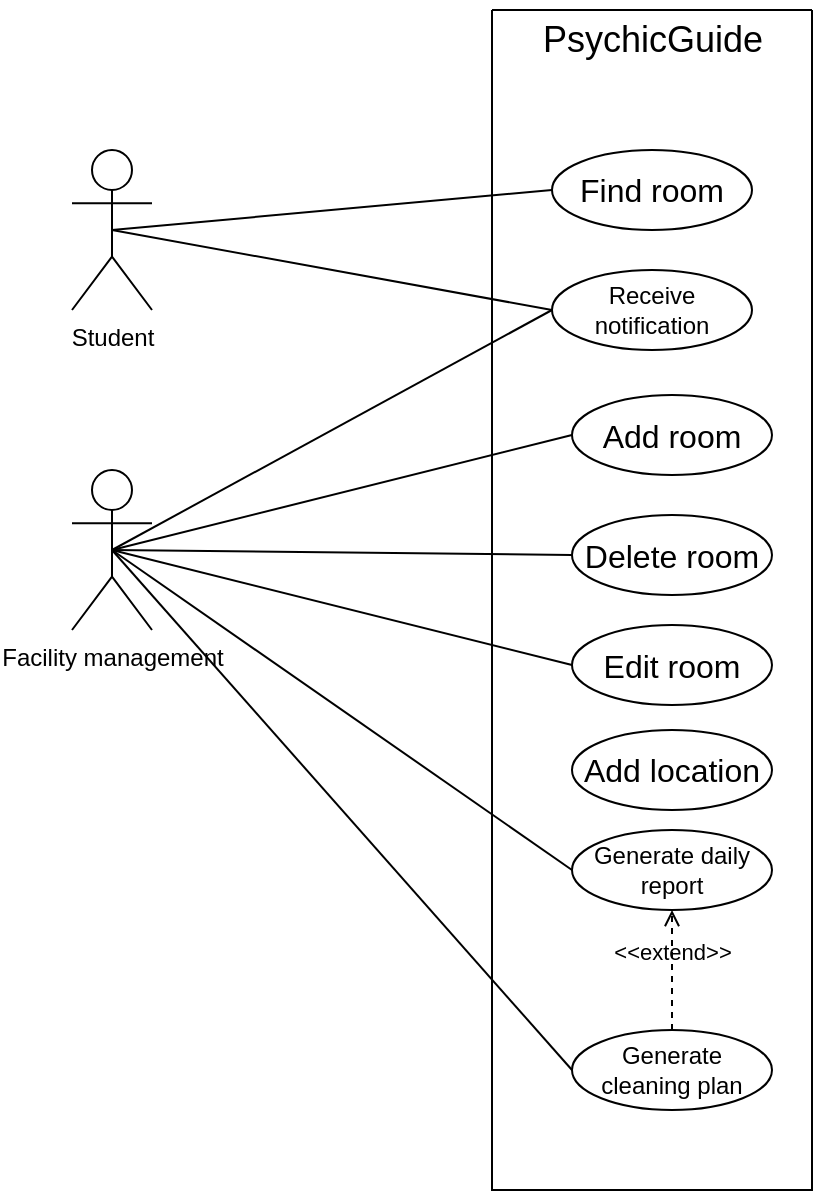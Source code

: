<mxfile version="21.1.8" type="github">
  <diagram name="Seite-1" id="CF3dzcLzpI-n0LXJCUQS">
    <mxGraphModel dx="1050" dy="566" grid="1" gridSize="10" guides="1" tooltips="1" connect="1" arrows="1" fold="1" page="1" pageScale="1" pageWidth="827" pageHeight="1169" math="0" shadow="0">
      <root>
        <mxCell id="0" />
        <mxCell id="1" parent="0" />
        <mxCell id="EemBm16yauwJeNKE_mwV-13" style="rounded=0;orthogonalLoop=1;jettySize=auto;html=1;exitX=0.5;exitY=0.5;exitDx=0;exitDy=0;exitPerimeter=0;entryX=0;entryY=0.5;entryDx=0;entryDy=0;endArrow=none;endFill=0;" parent="1" source="EemBm16yauwJeNKE_mwV-6" target="EemBm16yauwJeNKE_mwV-1" edge="1">
          <mxGeometry relative="1" as="geometry" />
        </mxCell>
        <mxCell id="EemBm16yauwJeNKE_mwV-20" style="rounded=0;orthogonalLoop=1;jettySize=auto;html=1;exitX=0.5;exitY=0.5;exitDx=0;exitDy=0;exitPerimeter=0;entryX=0;entryY=0.5;entryDx=0;entryDy=0;endArrow=none;endFill=0;" parent="1" source="EemBm16yauwJeNKE_mwV-6" target="EemBm16yauwJeNKE_mwV-19" edge="1">
          <mxGeometry relative="1" as="geometry" />
        </mxCell>
        <mxCell id="EemBm16yauwJeNKE_mwV-6" value="Student" style="shape=umlActor;verticalLabelPosition=bottom;verticalAlign=top;html=1;outlineConnect=0;" parent="1" vertex="1">
          <mxGeometry x="80" y="280" width="40" height="80" as="geometry" />
        </mxCell>
        <mxCell id="EemBm16yauwJeNKE_mwV-14" style="rounded=0;orthogonalLoop=1;jettySize=auto;html=1;exitX=0.5;exitY=0.5;exitDx=0;exitDy=0;exitPerimeter=0;entryX=0;entryY=0.5;entryDx=0;entryDy=0;endArrow=none;endFill=0;" parent="1" source="EemBm16yauwJeNKE_mwV-12" target="EemBm16yauwJeNKE_mwV-7" edge="1">
          <mxGeometry relative="1" as="geometry" />
        </mxCell>
        <mxCell id="EemBm16yauwJeNKE_mwV-15" style="rounded=0;orthogonalLoop=1;jettySize=auto;html=1;exitX=0.5;exitY=0.5;exitDx=0;exitDy=0;exitPerimeter=0;entryX=0;entryY=0.5;entryDx=0;entryDy=0;endArrow=none;endFill=0;" parent="1" source="EemBm16yauwJeNKE_mwV-12" target="EemBm16yauwJeNKE_mwV-8" edge="1">
          <mxGeometry relative="1" as="geometry" />
        </mxCell>
        <mxCell id="EemBm16yauwJeNKE_mwV-27" style="rounded=0;orthogonalLoop=1;jettySize=auto;html=1;exitX=0.5;exitY=0.5;exitDx=0;exitDy=0;exitPerimeter=0;entryX=0;entryY=0.5;entryDx=0;entryDy=0;endArrow=none;endFill=0;" parent="1" source="EemBm16yauwJeNKE_mwV-12" target="EemBm16yauwJeNKE_mwV-19" edge="1">
          <mxGeometry relative="1" as="geometry" />
        </mxCell>
        <mxCell id="EemBm16yauwJeNKE_mwV-12" value="Facility management" style="shape=umlActor;verticalLabelPosition=bottom;verticalAlign=top;html=1;outlineConnect=0;" parent="1" vertex="1">
          <mxGeometry x="80" y="440" width="40" height="80" as="geometry" />
        </mxCell>
        <mxCell id="EemBm16yauwJeNKE_mwV-16" value="" style="swimlane;startSize=0;" parent="1" vertex="1">
          <mxGeometry x="290" y="210" width="160" height="590" as="geometry" />
        </mxCell>
        <mxCell id="EemBm16yauwJeNKE_mwV-1" value="&lt;font style=&quot;font-size: 16px;&quot;&gt;Find room&lt;/font&gt;" style="ellipse;whiteSpace=wrap;html=1;" parent="EemBm16yauwJeNKE_mwV-16" vertex="1">
          <mxGeometry x="30" y="70" width="100" height="40" as="geometry" />
        </mxCell>
        <mxCell id="EemBm16yauwJeNKE_mwV-7" value="&lt;font style=&quot;font-size: 16px;&quot;&gt;Add room&lt;/font&gt;" style="ellipse;whiteSpace=wrap;html=1;" parent="EemBm16yauwJeNKE_mwV-16" vertex="1">
          <mxGeometry x="40" y="192.5" width="100" height="40" as="geometry" />
        </mxCell>
        <mxCell id="EemBm16yauwJeNKE_mwV-8" value="&lt;font style=&quot;font-size: 16px;&quot;&gt;Delete room&lt;/font&gt;" style="ellipse;whiteSpace=wrap;html=1;" parent="EemBm16yauwJeNKE_mwV-16" vertex="1">
          <mxGeometry x="40" y="252.5" width="100" height="40" as="geometry" />
        </mxCell>
        <mxCell id="EemBm16yauwJeNKE_mwV-17" value="&lt;font style=&quot;font-size: 18px;&quot;&gt;PsychicGuide&lt;/font&gt;" style="text;html=1;align=center;verticalAlign=middle;resizable=0;points=[];autosize=1;strokeColor=none;fillColor=none;" parent="EemBm16yauwJeNKE_mwV-16" vertex="1">
          <mxGeometry x="15" y="-5" width="130" height="40" as="geometry" />
        </mxCell>
        <mxCell id="EemBm16yauwJeNKE_mwV-19" value="Receive notification" style="ellipse;whiteSpace=wrap;html=1;" parent="EemBm16yauwJeNKE_mwV-16" vertex="1">
          <mxGeometry x="30" y="130" width="100" height="40" as="geometry" />
        </mxCell>
        <mxCell id="kF6P2d59xfgGpn61ju5f-1" value="&lt;font style=&quot;font-size: 16px;&quot;&gt;Edit room&lt;/font&gt;" style="ellipse;whiteSpace=wrap;html=1;" parent="EemBm16yauwJeNKE_mwV-16" vertex="1">
          <mxGeometry x="40" y="307.5" width="100" height="40" as="geometry" />
        </mxCell>
        <mxCell id="kF6P2d59xfgGpn61ju5f-5" style="rounded=0;orthogonalLoop=1;jettySize=auto;html=1;exitX=0;exitY=0.5;exitDx=0;exitDy=0;endArrow=none;endFill=0;" parent="EemBm16yauwJeNKE_mwV-16" source="kF6P2d59xfgGpn61ju5f-2" edge="1">
          <mxGeometry relative="1" as="geometry">
            <mxPoint x="-190" y="270" as="targetPoint" />
          </mxGeometry>
        </mxCell>
        <mxCell id="kF6P2d59xfgGpn61ju5f-2" value="Generate daily report" style="ellipse;whiteSpace=wrap;html=1;" parent="EemBm16yauwJeNKE_mwV-16" vertex="1">
          <mxGeometry x="40" y="410" width="100" height="40" as="geometry" />
        </mxCell>
        <mxCell id="kF6P2d59xfgGpn61ju5f-6" style="rounded=0;orthogonalLoop=1;jettySize=auto;html=1;exitX=0;exitY=0.5;exitDx=0;exitDy=0;endArrow=none;endFill=0;" parent="EemBm16yauwJeNKE_mwV-16" source="kF6P2d59xfgGpn61ju5f-3" edge="1">
          <mxGeometry relative="1" as="geometry">
            <mxPoint x="-190" y="270" as="targetPoint" />
          </mxGeometry>
        </mxCell>
        <mxCell id="kF6P2d59xfgGpn61ju5f-3" value="&lt;div&gt;Generate &lt;br&gt;&lt;/div&gt;&lt;div&gt;cleaning plan&lt;/div&gt;" style="ellipse;whiteSpace=wrap;html=1;" parent="EemBm16yauwJeNKE_mwV-16" vertex="1">
          <mxGeometry x="40" y="510" width="100" height="40" as="geometry" />
        </mxCell>
        <mxCell id="NJYS7gCfn-RFH--13GK4-3" value="&amp;lt;&amp;lt;extend&amp;gt;&amp;gt;" style="endArrow=open;html=1;rounded=0;align=center;verticalAlign=bottom;dashed=1;endFill=0;labelBackgroundColor=none;exitX=0.5;exitY=0;exitDx=0;exitDy=0;entryX=0.5;entryY=1;entryDx=0;entryDy=0;" edge="1" parent="EemBm16yauwJeNKE_mwV-16" source="kF6P2d59xfgGpn61ju5f-3" target="kF6P2d59xfgGpn61ju5f-2">
          <mxGeometry relative="1" as="geometry">
            <mxPoint x="210" y="460" as="sourcePoint" />
            <mxPoint x="310" y="380" as="targetPoint" />
          </mxGeometry>
        </mxCell>
        <mxCell id="NJYS7gCfn-RFH--13GK4-4" value="" style="resizable=0;html=1;align=center;verticalAlign=top;labelBackgroundColor=none;" connectable="0" vertex="1" parent="NJYS7gCfn-RFH--13GK4-3">
          <mxGeometry relative="1" as="geometry" />
        </mxCell>
        <mxCell id="NJYS7gCfn-RFH--13GK4-6" value="&lt;font style=&quot;font-size: 16px;&quot;&gt;Add location&lt;/font&gt;" style="ellipse;whiteSpace=wrap;html=1;" vertex="1" parent="EemBm16yauwJeNKE_mwV-16">
          <mxGeometry x="40" y="360" width="100" height="40" as="geometry" />
        </mxCell>
        <mxCell id="kF6P2d59xfgGpn61ju5f-4" style="rounded=0;orthogonalLoop=1;jettySize=auto;html=1;exitX=0;exitY=0.5;exitDx=0;exitDy=0;entryX=0.5;entryY=0.5;entryDx=0;entryDy=0;entryPerimeter=0;endArrow=none;endFill=0;" parent="1" source="kF6P2d59xfgGpn61ju5f-1" target="EemBm16yauwJeNKE_mwV-12" edge="1">
          <mxGeometry relative="1" as="geometry" />
        </mxCell>
      </root>
    </mxGraphModel>
  </diagram>
</mxfile>
